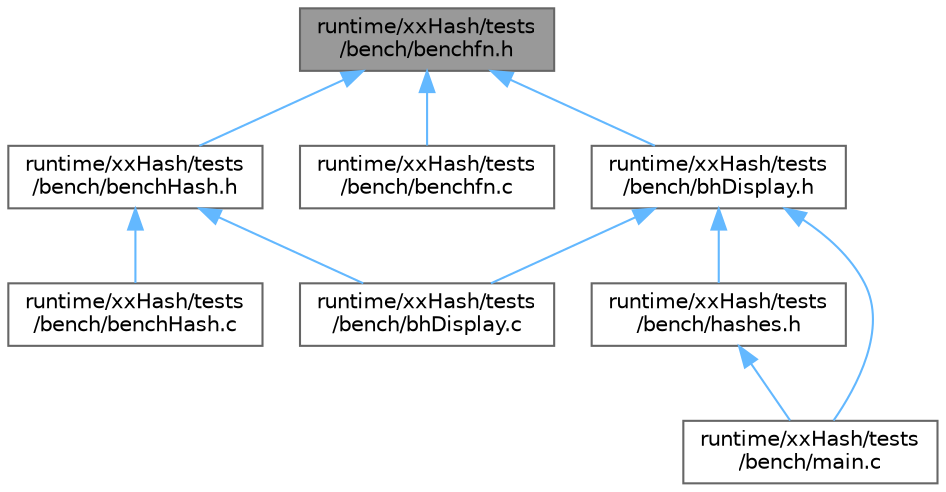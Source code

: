 digraph "runtime/xxHash/tests/bench/benchfn.h"
{
 // LATEX_PDF_SIZE
  bgcolor="transparent";
  edge [fontname=Helvetica,fontsize=10,labelfontname=Helvetica,labelfontsize=10];
  node [fontname=Helvetica,fontsize=10,shape=box,height=0.2,width=0.4];
  Node1 [id="Node000001",label="runtime/xxHash/tests\l/bench/benchfn.h",height=0.2,width=0.4,color="gray40", fillcolor="grey60", style="filled", fontcolor="black",tooltip=" "];
  Node1 -> Node2 [id="edge10_Node000001_Node000002",dir="back",color="steelblue1",style="solid",tooltip=" "];
  Node2 [id="Node000002",label="runtime/xxHash/tests\l/bench/benchHash.h",height=0.2,width=0.4,color="grey40", fillcolor="white", style="filled",URL="$bench_hash_8h.html",tooltip=" "];
  Node2 -> Node3 [id="edge11_Node000002_Node000003",dir="back",color="steelblue1",style="solid",tooltip=" "];
  Node3 [id="Node000003",label="runtime/xxHash/tests\l/bench/benchHash.c",height=0.2,width=0.4,color="grey40", fillcolor="white", style="filled",URL="$bench_hash_8c.html",tooltip=" "];
  Node2 -> Node4 [id="edge12_Node000002_Node000004",dir="back",color="steelblue1",style="solid",tooltip=" "];
  Node4 [id="Node000004",label="runtime/xxHash/tests\l/bench/bhDisplay.c",height=0.2,width=0.4,color="grey40", fillcolor="white", style="filled",URL="$bh_display_8c.html",tooltip=" "];
  Node1 -> Node5 [id="edge13_Node000001_Node000005",dir="back",color="steelblue1",style="solid",tooltip=" "];
  Node5 [id="Node000005",label="runtime/xxHash/tests\l/bench/benchfn.c",height=0.2,width=0.4,color="grey40", fillcolor="white", style="filled",URL="$benchfn_8c.html",tooltip=" "];
  Node1 -> Node6 [id="edge14_Node000001_Node000006",dir="back",color="steelblue1",style="solid",tooltip=" "];
  Node6 [id="Node000006",label="runtime/xxHash/tests\l/bench/bhDisplay.h",height=0.2,width=0.4,color="grey40", fillcolor="white", style="filled",URL="$bh_display_8h.html",tooltip=" "];
  Node6 -> Node4 [id="edge15_Node000006_Node000004",dir="back",color="steelblue1",style="solid",tooltip=" "];
  Node6 -> Node7 [id="edge16_Node000006_Node000007",dir="back",color="steelblue1",style="solid",tooltip=" "];
  Node7 [id="Node000007",label="runtime/xxHash/tests\l/bench/hashes.h",height=0.2,width=0.4,color="grey40", fillcolor="white", style="filled",URL="$bench_2hashes_8h.html",tooltip=" "];
  Node7 -> Node8 [id="edge17_Node000007_Node000008",dir="back",color="steelblue1",style="solid",tooltip=" "];
  Node8 [id="Node000008",label="runtime/xxHash/tests\l/bench/main.c",height=0.2,width=0.4,color="grey40", fillcolor="white", style="filled",URL="$xx_hash_2tests_2bench_2main_8c.html",tooltip=" "];
  Node6 -> Node8 [id="edge18_Node000006_Node000008",dir="back",color="steelblue1",style="solid",tooltip=" "];
}
